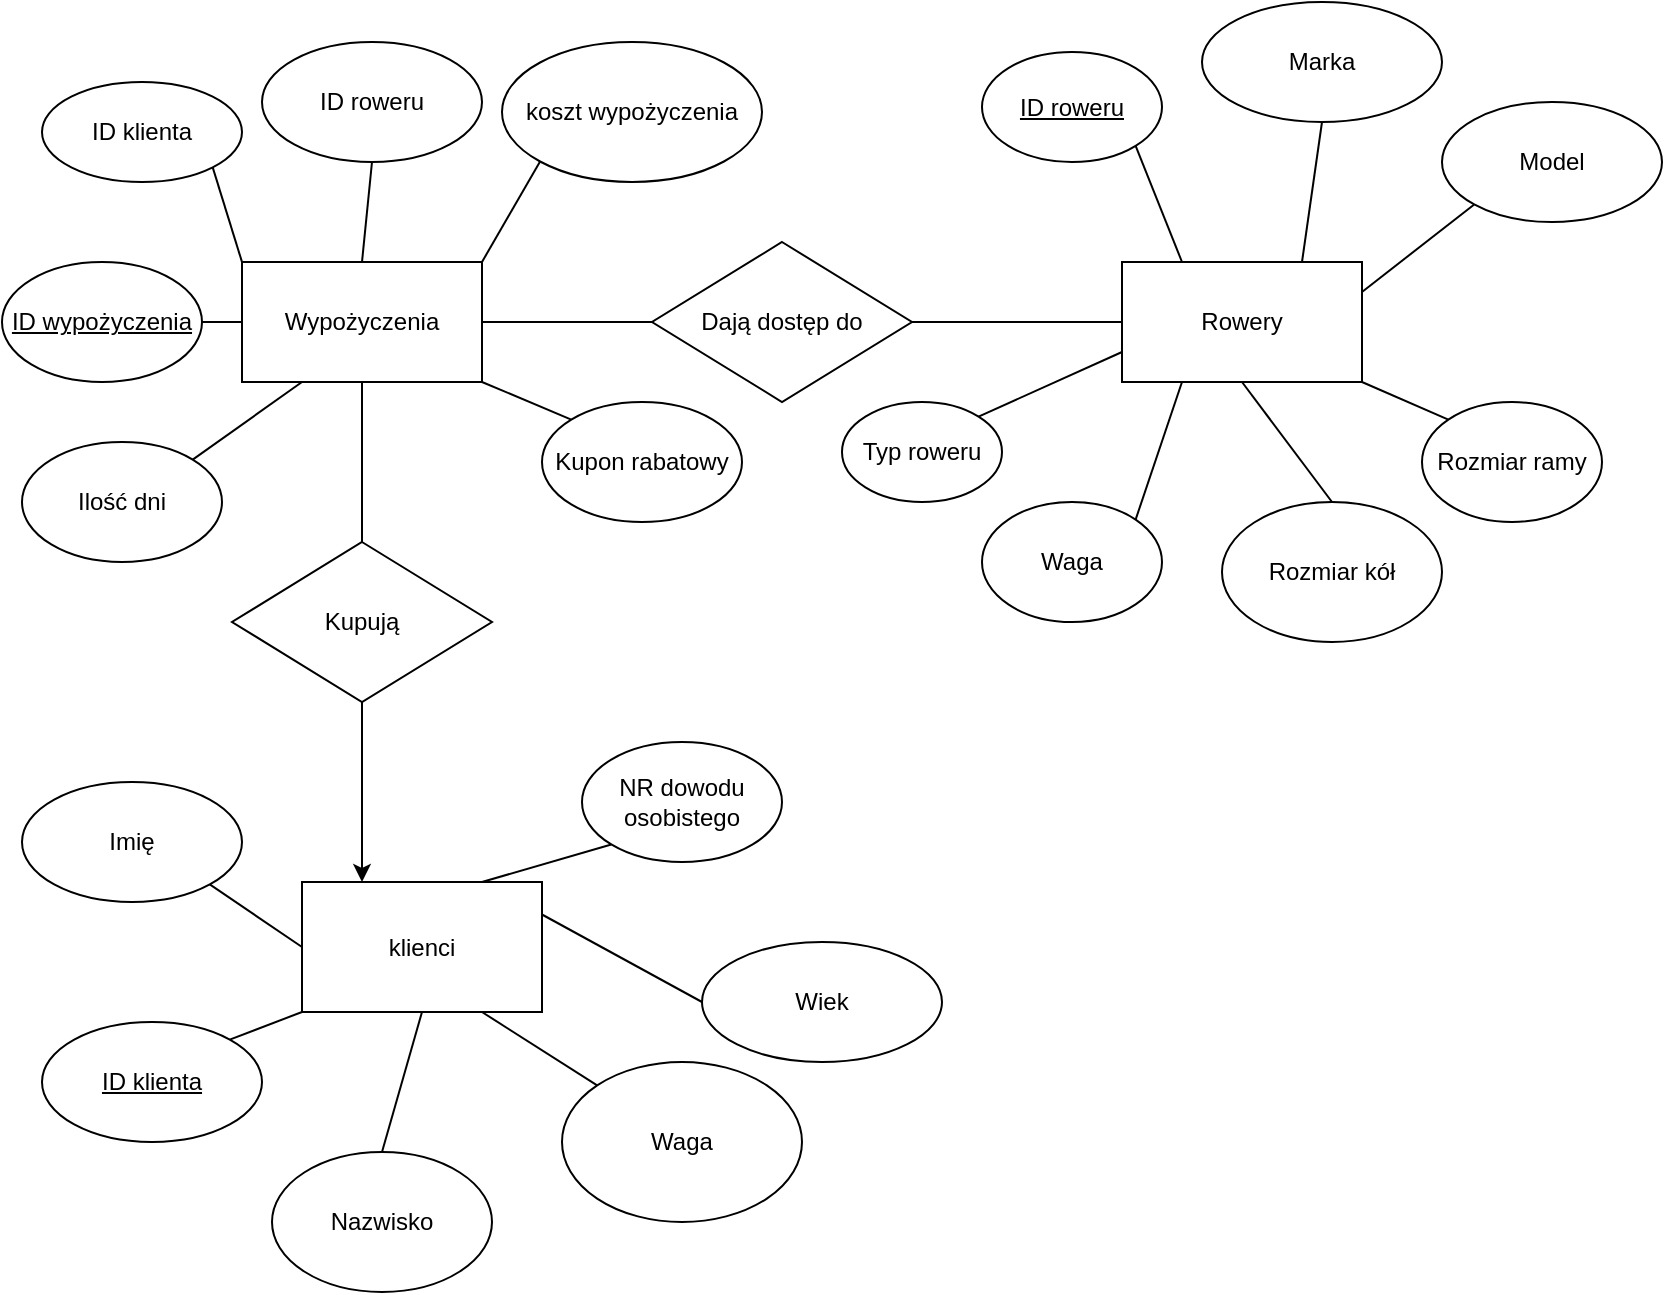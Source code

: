 <mxfile version="17.2.4" type="device"><diagram id="R9Gf-EIDU-0vW_mq2jMB" name="Page-1"><mxGraphModel dx="946" dy="645" grid="1" gridSize="10" guides="1" tooltips="1" connect="1" arrows="1" fold="1" page="1" pageScale="1" pageWidth="1654" pageHeight="1169" math="0" shadow="0"><root><mxCell id="0"/><mxCell id="1" parent="0"/><mxCell id="QrM8qUw0O5sfk1lP_R8K-1" value="klienci" style="rounded=0;whiteSpace=wrap;html=1;" vertex="1" parent="1"><mxGeometry x="150" y="450" width="120" height="65" as="geometry"/></mxCell><mxCell id="QrM8qUw0O5sfk1lP_R8K-2" value="ID klienta" style="ellipse;whiteSpace=wrap;html=1;fontStyle=4" vertex="1" parent="1"><mxGeometry x="20" y="520" width="110" height="60" as="geometry"/></mxCell><mxCell id="QrM8qUw0O5sfk1lP_R8K-3" value="Waga" style="ellipse;whiteSpace=wrap;html=1;" vertex="1" parent="1"><mxGeometry x="280" y="540" width="120" height="80" as="geometry"/></mxCell><mxCell id="QrM8qUw0O5sfk1lP_R8K-4" value="Wiek" style="ellipse;whiteSpace=wrap;html=1;" vertex="1" parent="1"><mxGeometry x="350" y="480" width="120" height="60" as="geometry"/></mxCell><mxCell id="QrM8qUw0O5sfk1lP_R8K-5" value="Nazwisko" style="ellipse;whiteSpace=wrap;html=1;" vertex="1" parent="1"><mxGeometry x="135" y="585" width="110" height="70" as="geometry"/></mxCell><mxCell id="QrM8qUw0O5sfk1lP_R8K-6" value="Imię" style="ellipse;whiteSpace=wrap;html=1;" vertex="1" parent="1"><mxGeometry x="10" y="400" width="110" height="60" as="geometry"/></mxCell><mxCell id="QrM8qUw0O5sfk1lP_R8K-7" value="NR dowodu osobistego" style="ellipse;whiteSpace=wrap;html=1;" vertex="1" parent="1"><mxGeometry x="290" y="380" width="100" height="60" as="geometry"/></mxCell><mxCell id="QrM8qUw0O5sfk1lP_R8K-8" value="Wypożyczenia&lt;br&gt;" style="rounded=0;whiteSpace=wrap;html=1;" vertex="1" parent="1"><mxGeometry x="120" y="140" width="120" height="60" as="geometry"/></mxCell><mxCell id="QrM8qUw0O5sfk1lP_R8K-11" value="Ilość dni" style="ellipse;whiteSpace=wrap;html=1;" vertex="1" parent="1"><mxGeometry x="10" y="230" width="100" height="60" as="geometry"/></mxCell><mxCell id="QrM8qUw0O5sfk1lP_R8K-12" value="ID roweru" style="ellipse;whiteSpace=wrap;html=1;" vertex="1" parent="1"><mxGeometry x="130" y="30" width="110" height="60" as="geometry"/></mxCell><mxCell id="QrM8qUw0O5sfk1lP_R8K-13" value="ID klienta" style="ellipse;whiteSpace=wrap;html=1;" vertex="1" parent="1"><mxGeometry x="20" y="50" width="100" height="50" as="geometry"/></mxCell><mxCell id="QrM8qUw0O5sfk1lP_R8K-14" value="ID wypożyczenia" style="ellipse;whiteSpace=wrap;html=1;fontStyle=4" vertex="1" parent="1"><mxGeometry y="140" width="100" height="60" as="geometry"/></mxCell><mxCell id="QrM8qUw0O5sfk1lP_R8K-15" value="" style="endArrow=none;html=1;rounded=0;entryX=0.75;entryY=1;entryDx=0;entryDy=0;exitX=0;exitY=0;exitDx=0;exitDy=0;" edge="1" parent="1" source="QrM8qUw0O5sfk1lP_R8K-3" target="QrM8qUw0O5sfk1lP_R8K-1"><mxGeometry width="50" height="50" relative="1" as="geometry"><mxPoint x="380" y="600" as="sourcePoint"/><mxPoint x="430" y="550" as="targetPoint"/></mxGeometry></mxCell><mxCell id="QrM8qUw0O5sfk1lP_R8K-16" value="" style="endArrow=none;html=1;rounded=0;entryX=0.5;entryY=1;entryDx=0;entryDy=0;exitX=0.5;exitY=0;exitDx=0;exitDy=0;" edge="1" parent="1" source="QrM8qUw0O5sfk1lP_R8K-5" target="QrM8qUw0O5sfk1lP_R8K-1"><mxGeometry width="50" height="50" relative="1" as="geometry"><mxPoint x="380" y="600" as="sourcePoint"/><mxPoint x="430" y="550" as="targetPoint"/></mxGeometry></mxCell><mxCell id="QrM8qUw0O5sfk1lP_R8K-17" value="" style="endArrow=none;html=1;rounded=0;entryX=0;entryY=1;entryDx=0;entryDy=0;exitX=1;exitY=0;exitDx=0;exitDy=0;" edge="1" parent="1" source="QrM8qUw0O5sfk1lP_R8K-2" target="QrM8qUw0O5sfk1lP_R8K-1"><mxGeometry width="50" height="50" relative="1" as="geometry"><mxPoint x="380" y="600" as="sourcePoint"/><mxPoint x="430" y="550" as="targetPoint"/></mxGeometry></mxCell><mxCell id="QrM8qUw0O5sfk1lP_R8K-18" value="" style="endArrow=none;html=1;rounded=0;entryX=1;entryY=1;entryDx=0;entryDy=0;exitX=0;exitY=0.5;exitDx=0;exitDy=0;" edge="1" parent="1" source="QrM8qUw0O5sfk1lP_R8K-1" target="QrM8qUw0O5sfk1lP_R8K-6"><mxGeometry width="50" height="50" relative="1" as="geometry"><mxPoint x="380" y="600" as="sourcePoint"/><mxPoint x="430" y="550" as="targetPoint"/></mxGeometry></mxCell><mxCell id="QrM8qUw0O5sfk1lP_R8K-19" value="" style="endArrow=none;html=1;rounded=0;entryX=0;entryY=1;entryDx=0;entryDy=0;exitX=0.75;exitY=0;exitDx=0;exitDy=0;" edge="1" parent="1" source="QrM8qUw0O5sfk1lP_R8K-1" target="QrM8qUw0O5sfk1lP_R8K-7"><mxGeometry width="50" height="50" relative="1" as="geometry"><mxPoint x="380" y="600" as="sourcePoint"/><mxPoint x="430" y="550" as="targetPoint"/></mxGeometry></mxCell><mxCell id="QrM8qUw0O5sfk1lP_R8K-20" value="" style="endArrow=none;html=1;rounded=0;entryX=1;entryY=0.25;entryDx=0;entryDy=0;exitX=0;exitY=0.5;exitDx=0;exitDy=0;" edge="1" parent="1" source="QrM8qUw0O5sfk1lP_R8K-4" target="QrM8qUw0O5sfk1lP_R8K-1"><mxGeometry width="50" height="50" relative="1" as="geometry"><mxPoint x="380" y="600" as="sourcePoint"/><mxPoint x="430" y="550" as="targetPoint"/></mxGeometry></mxCell><mxCell id="QrM8qUw0O5sfk1lP_R8K-21" value="Kupon rabatowy" style="ellipse;whiteSpace=wrap;html=1;" vertex="1" parent="1"><mxGeometry x="270" y="210" width="100" height="60" as="geometry"/></mxCell><mxCell id="QrM8qUw0O5sfk1lP_R8K-22" value="koszt wypożyczenia" style="ellipse;whiteSpace=wrap;html=1;" vertex="1" parent="1"><mxGeometry x="250" y="30" width="130" height="70" as="geometry"/></mxCell><mxCell id="QrM8qUw0O5sfk1lP_R8K-23" value="" style="endArrow=none;html=1;rounded=0;entryX=1;entryY=1;entryDx=0;entryDy=0;exitX=0;exitY=0;exitDx=0;exitDy=0;" edge="1" parent="1" source="QrM8qUw0O5sfk1lP_R8K-21" target="QrM8qUw0O5sfk1lP_R8K-8"><mxGeometry width="50" height="50" relative="1" as="geometry"><mxPoint x="390" y="350" as="sourcePoint"/><mxPoint x="440" y="300" as="targetPoint"/></mxGeometry></mxCell><mxCell id="QrM8qUw0O5sfk1lP_R8K-24" value="" style="endArrow=none;html=1;rounded=0;entryX=0.25;entryY=1;entryDx=0;entryDy=0;exitX=1;exitY=0;exitDx=0;exitDy=0;" edge="1" parent="1" source="QrM8qUw0O5sfk1lP_R8K-11" target="QrM8qUw0O5sfk1lP_R8K-8"><mxGeometry width="50" height="50" relative="1" as="geometry"><mxPoint x="390" y="350" as="sourcePoint"/><mxPoint x="440" y="300" as="targetPoint"/></mxGeometry></mxCell><mxCell id="QrM8qUw0O5sfk1lP_R8K-25" value="" style="endArrow=none;html=1;rounded=0;entryX=1;entryY=0.5;entryDx=0;entryDy=0;exitX=0;exitY=0.5;exitDx=0;exitDy=0;" edge="1" parent="1" source="QrM8qUw0O5sfk1lP_R8K-8" target="QrM8qUw0O5sfk1lP_R8K-14"><mxGeometry width="50" height="50" relative="1" as="geometry"><mxPoint x="390" y="350" as="sourcePoint"/><mxPoint x="440" y="300" as="targetPoint"/></mxGeometry></mxCell><mxCell id="QrM8qUw0O5sfk1lP_R8K-26" value="" style="endArrow=none;html=1;rounded=0;entryX=1;entryY=1;entryDx=0;entryDy=0;exitX=0;exitY=0;exitDx=0;exitDy=0;" edge="1" parent="1" source="QrM8qUw0O5sfk1lP_R8K-8" target="QrM8qUw0O5sfk1lP_R8K-13"><mxGeometry width="50" height="50" relative="1" as="geometry"><mxPoint x="390" y="350" as="sourcePoint"/><mxPoint x="440" y="300" as="targetPoint"/></mxGeometry></mxCell><mxCell id="QrM8qUw0O5sfk1lP_R8K-27" value="" style="endArrow=none;html=1;rounded=0;entryX=0.5;entryY=1;entryDx=0;entryDy=0;exitX=0.5;exitY=0;exitDx=0;exitDy=0;" edge="1" parent="1" source="QrM8qUw0O5sfk1lP_R8K-8" target="QrM8qUw0O5sfk1lP_R8K-12"><mxGeometry width="50" height="50" relative="1" as="geometry"><mxPoint x="390" y="350" as="sourcePoint"/><mxPoint x="440" y="300" as="targetPoint"/></mxGeometry></mxCell><mxCell id="QrM8qUw0O5sfk1lP_R8K-28" value="" style="endArrow=none;html=1;rounded=0;entryX=0;entryY=1;entryDx=0;entryDy=0;exitX=1;exitY=0;exitDx=0;exitDy=0;" edge="1" parent="1" source="QrM8qUw0O5sfk1lP_R8K-8" target="QrM8qUw0O5sfk1lP_R8K-22"><mxGeometry width="50" height="50" relative="1" as="geometry"><mxPoint x="390" y="350" as="sourcePoint"/><mxPoint x="440" y="290" as="targetPoint"/></mxGeometry></mxCell><mxCell id="QrM8qUw0O5sfk1lP_R8K-29" value="Rowery" style="rounded=0;whiteSpace=wrap;html=1;" vertex="1" parent="1"><mxGeometry x="560" y="140" width="120" height="60" as="geometry"/></mxCell><mxCell id="QrM8qUw0O5sfk1lP_R8K-30" value="Rozmiar ramy" style="ellipse;whiteSpace=wrap;html=1;" vertex="1" parent="1"><mxGeometry x="710" y="210" width="90" height="60" as="geometry"/></mxCell><mxCell id="QrM8qUw0O5sfk1lP_R8K-31" value="Model" style="ellipse;whiteSpace=wrap;html=1;" vertex="1" parent="1"><mxGeometry x="720" y="60" width="110" height="60" as="geometry"/></mxCell><mxCell id="QrM8qUw0O5sfk1lP_R8K-32" value="Marka" style="ellipse;whiteSpace=wrap;html=1;" vertex="1" parent="1"><mxGeometry x="600" y="10" width="120" height="60" as="geometry"/></mxCell><mxCell id="QrM8qUw0O5sfk1lP_R8K-33" value="ID roweru" style="ellipse;whiteSpace=wrap;html=1;fontStyle=4" vertex="1" parent="1"><mxGeometry x="490" y="35" width="90" height="55" as="geometry"/></mxCell><mxCell id="QrM8qUw0O5sfk1lP_R8K-34" value="Waga" style="ellipse;whiteSpace=wrap;html=1;" vertex="1" parent="1"><mxGeometry x="490" y="260" width="90" height="60" as="geometry"/></mxCell><mxCell id="QrM8qUw0O5sfk1lP_R8K-35" value="Rozmiar kół" style="ellipse;whiteSpace=wrap;html=1;" vertex="1" parent="1"><mxGeometry x="610" y="260" width="110" height="70" as="geometry"/></mxCell><mxCell id="QrM8qUw0O5sfk1lP_R8K-36" value="Typ roweru" style="ellipse;whiteSpace=wrap;html=1;" vertex="1" parent="1"><mxGeometry x="420" y="210" width="80" height="50" as="geometry"/></mxCell><mxCell id="QrM8qUw0O5sfk1lP_R8K-37" value="" style="endArrow=none;html=1;rounded=0;entryX=0;entryY=0.75;entryDx=0;entryDy=0;exitX=1;exitY=0;exitDx=0;exitDy=0;" edge="1" parent="1" source="QrM8qUw0O5sfk1lP_R8K-36" target="QrM8qUw0O5sfk1lP_R8K-29"><mxGeometry width="50" height="50" relative="1" as="geometry"><mxPoint x="360" y="370" as="sourcePoint"/><mxPoint x="410" y="320" as="targetPoint"/></mxGeometry></mxCell><mxCell id="QrM8qUw0O5sfk1lP_R8K-38" value="" style="endArrow=none;html=1;rounded=0;entryX=0.25;entryY=1;entryDx=0;entryDy=0;exitX=1;exitY=0;exitDx=0;exitDy=0;" edge="1" parent="1" source="QrM8qUw0O5sfk1lP_R8K-34" target="QrM8qUw0O5sfk1lP_R8K-29"><mxGeometry width="50" height="50" relative="1" as="geometry"><mxPoint x="360" y="370" as="sourcePoint"/><mxPoint x="410" y="320" as="targetPoint"/></mxGeometry></mxCell><mxCell id="QrM8qUw0O5sfk1lP_R8K-39" value="" style="endArrow=none;html=1;rounded=0;entryX=0.5;entryY=0;entryDx=0;entryDy=0;exitX=0.5;exitY=1;exitDx=0;exitDy=0;" edge="1" parent="1" source="QrM8qUw0O5sfk1lP_R8K-29" target="QrM8qUw0O5sfk1lP_R8K-35"><mxGeometry width="50" height="50" relative="1" as="geometry"><mxPoint x="360" y="370" as="sourcePoint"/><mxPoint x="410" y="320" as="targetPoint"/></mxGeometry></mxCell><mxCell id="QrM8qUw0O5sfk1lP_R8K-40" value="" style="endArrow=none;html=1;rounded=0;entryX=0;entryY=0;entryDx=0;entryDy=0;exitX=1;exitY=1;exitDx=0;exitDy=0;" edge="1" parent="1" source="QrM8qUw0O5sfk1lP_R8K-29" target="QrM8qUw0O5sfk1lP_R8K-30"><mxGeometry width="50" height="50" relative="1" as="geometry"><mxPoint x="360" y="370" as="sourcePoint"/><mxPoint x="410" y="320" as="targetPoint"/></mxGeometry></mxCell><mxCell id="QrM8qUw0O5sfk1lP_R8K-41" value="" style="endArrow=none;html=1;rounded=0;entryX=0;entryY=1;entryDx=0;entryDy=0;exitX=1;exitY=0.25;exitDx=0;exitDy=0;" edge="1" parent="1" source="QrM8qUw0O5sfk1lP_R8K-29" target="QrM8qUw0O5sfk1lP_R8K-31"><mxGeometry width="50" height="50" relative="1" as="geometry"><mxPoint x="360" y="370" as="sourcePoint"/><mxPoint x="410" y="320" as="targetPoint"/></mxGeometry></mxCell><mxCell id="QrM8qUw0O5sfk1lP_R8K-42" value="" style="endArrow=none;html=1;rounded=0;entryX=0.5;entryY=1;entryDx=0;entryDy=0;exitX=0.75;exitY=0;exitDx=0;exitDy=0;" edge="1" parent="1" source="QrM8qUw0O5sfk1lP_R8K-29" target="QrM8qUw0O5sfk1lP_R8K-32"><mxGeometry width="50" height="50" relative="1" as="geometry"><mxPoint x="360" y="370" as="sourcePoint"/><mxPoint x="410" y="320" as="targetPoint"/></mxGeometry></mxCell><mxCell id="QrM8qUw0O5sfk1lP_R8K-43" value="" style="endArrow=none;html=1;rounded=0;entryX=1;entryY=1;entryDx=0;entryDy=0;exitX=0.25;exitY=0;exitDx=0;exitDy=0;" edge="1" parent="1" source="QrM8qUw0O5sfk1lP_R8K-29" target="QrM8qUw0O5sfk1lP_R8K-33"><mxGeometry width="50" height="50" relative="1" as="geometry"><mxPoint x="360" y="370" as="sourcePoint"/><mxPoint x="410" y="320" as="targetPoint"/></mxGeometry></mxCell><mxCell id="QrM8qUw0O5sfk1lP_R8K-44" value="Kupują" style="rhombus;whiteSpace=wrap;html=1;" vertex="1" parent="1"><mxGeometry x="115" y="280" width="130" height="80" as="geometry"/></mxCell><mxCell id="QrM8qUw0O5sfk1lP_R8K-45" value="Dają dostęp do" style="rhombus;whiteSpace=wrap;html=1;" vertex="1" parent="1"><mxGeometry x="325" y="130" width="130" height="80" as="geometry"/></mxCell><mxCell id="QrM8qUw0O5sfk1lP_R8K-46" value="" style="endArrow=classic;html=1;rounded=0;entryX=0.25;entryY=0;entryDx=0;entryDy=0;exitX=0.5;exitY=1;exitDx=0;exitDy=0;" edge="1" parent="1" source="QrM8qUw0O5sfk1lP_R8K-44" target="QrM8qUw0O5sfk1lP_R8K-1"><mxGeometry width="50" height="50" relative="1" as="geometry"><mxPoint x="360" y="370" as="sourcePoint"/><mxPoint x="410" y="320" as="targetPoint"/></mxGeometry></mxCell><mxCell id="QrM8qUw0O5sfk1lP_R8K-47" value="" style="endArrow=none;html=1;rounded=0;entryX=0.5;entryY=1;entryDx=0;entryDy=0;exitX=0.5;exitY=0;exitDx=0;exitDy=0;" edge="1" parent="1" source="QrM8qUw0O5sfk1lP_R8K-44" target="QrM8qUw0O5sfk1lP_R8K-8"><mxGeometry width="50" height="50" relative="1" as="geometry"><mxPoint x="360" y="370" as="sourcePoint"/><mxPoint x="410" y="320" as="targetPoint"/></mxGeometry></mxCell><mxCell id="QrM8qUw0O5sfk1lP_R8K-48" value="" style="endArrow=none;html=1;rounded=0;entryX=0;entryY=0.5;entryDx=0;entryDy=0;exitX=1;exitY=0.5;exitDx=0;exitDy=0;" edge="1" parent="1" source="QrM8qUw0O5sfk1lP_R8K-45" target="QrM8qUw0O5sfk1lP_R8K-29"><mxGeometry width="50" height="50" relative="1" as="geometry"><mxPoint x="360" y="370" as="sourcePoint"/><mxPoint x="410" y="320" as="targetPoint"/></mxGeometry></mxCell><mxCell id="QrM8qUw0O5sfk1lP_R8K-49" value="" style="endArrow=none;html=1;rounded=0;entryX=1;entryY=0.5;entryDx=0;entryDy=0;exitX=0;exitY=0.5;exitDx=0;exitDy=0;" edge="1" parent="1" source="QrM8qUw0O5sfk1lP_R8K-45" target="QrM8qUw0O5sfk1lP_R8K-8"><mxGeometry width="50" height="50" relative="1" as="geometry"><mxPoint x="360" y="370" as="sourcePoint"/><mxPoint x="410" y="320" as="targetPoint"/></mxGeometry></mxCell></root></mxGraphModel></diagram></mxfile>